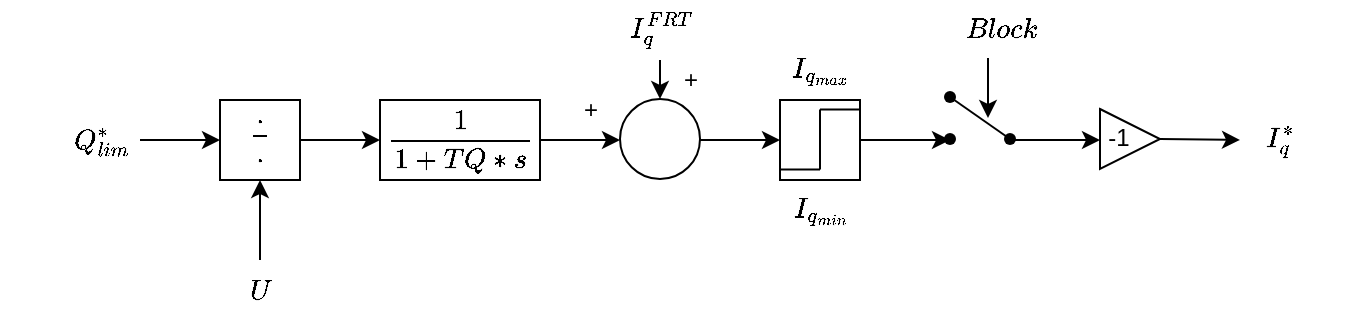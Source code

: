 <mxfile version="21.4.0" type="github">
  <diagram name="Page-1" id="TxBGnXICfYywJGPobIdO">
    <mxGraphModel dx="788" dy="450" grid="1" gridSize="10" guides="1" tooltips="1" connect="1" arrows="1" fold="1" page="1" pageScale="1" pageWidth="827" pageHeight="1169" math="1" shadow="0">
      <root>
        <mxCell id="0" />
        <mxCell id="1" parent="0" />
        <mxCell id="LyXLQViydSq0y4RTof4F-1" value="" style="whiteSpace=wrap;html=1;aspect=fixed;" vertex="1" parent="1">
          <mxGeometry x="160" y="240" width="40" height="40" as="geometry" />
        </mxCell>
        <mxCell id="LyXLQViydSq0y4RTof4F-2" value="" style="endArrow=classic;html=1;rounded=0;" edge="1" parent="1" target="LyXLQViydSq0y4RTof4F-1">
          <mxGeometry width="50" height="50" relative="1" as="geometry">
            <mxPoint x="120" y="260" as="sourcePoint" />
            <mxPoint x="280" y="290" as="targetPoint" />
          </mxGeometry>
        </mxCell>
        <mxCell id="LyXLQViydSq0y4RTof4F-4" value="" style="rounded=0;whiteSpace=wrap;html=1;" vertex="1" parent="1">
          <mxGeometry x="240" y="240" width="80" height="40" as="geometry" />
        </mxCell>
        <mxCell id="LyXLQViydSq0y4RTof4F-5" value="$$\frac{1}{1+TQ*s}$$" style="text;html=1;strokeColor=none;fillColor=none;align=center;verticalAlign=middle;whiteSpace=wrap;rounded=0;" vertex="1" parent="1">
          <mxGeometry x="250" y="245" width="60" height="30" as="geometry" />
        </mxCell>
        <mxCell id="LyXLQViydSq0y4RTof4F-6" value="" style="endArrow=classic;html=1;rounded=0;exitX=1;exitY=0.5;exitDx=0;exitDy=0;" edge="1" parent="1">
          <mxGeometry width="50" height="50" relative="1" as="geometry">
            <mxPoint x="320" y="260" as="sourcePoint" />
            <mxPoint x="360" y="260" as="targetPoint" />
          </mxGeometry>
        </mxCell>
        <mxCell id="LyXLQViydSq0y4RTof4F-7" value="" style="ellipse;whiteSpace=wrap;html=1;aspect=fixed;" vertex="1" parent="1">
          <mxGeometry x="360" y="239.5" width="40" height="40" as="geometry" />
        </mxCell>
        <mxCell id="LyXLQViydSq0y4RTof4F-8" value="" style="endArrow=classic;html=1;rounded=0;entryX=0.5;entryY=0;entryDx=0;entryDy=0;" edge="1" parent="1" target="LyXLQViydSq0y4RTof4F-7">
          <mxGeometry width="50" height="50" relative="1" as="geometry">
            <mxPoint x="380" y="220" as="sourcePoint" />
            <mxPoint x="380" y="280" as="targetPoint" />
          </mxGeometry>
        </mxCell>
        <mxCell id="LyXLQViydSq0y4RTof4F-9" value="" style="endArrow=classic;html=1;rounded=0;" edge="1" parent="1">
          <mxGeometry width="50" height="50" relative="1" as="geometry">
            <mxPoint x="400" y="260" as="sourcePoint" />
            <mxPoint x="440" y="260" as="targetPoint" />
          </mxGeometry>
        </mxCell>
        <mxCell id="LyXLQViydSq0y4RTof4F-10" value="" style="endArrow=none;html=1;rounded=0;" edge="1" parent="1">
          <mxGeometry width="50" height="50" relative="1" as="geometry">
            <mxPoint x="420" y="300" as="sourcePoint" />
            <mxPoint x="420" y="300" as="targetPoint" />
            <Array as="points">
              <mxPoint x="420" y="300" />
            </Array>
          </mxGeometry>
        </mxCell>
        <mxCell id="LyXLQViydSq0y4RTof4F-12" value="$$I_q^{FRT}$$" style="text;html=1;align=center;verticalAlign=middle;resizable=0;points=[];autosize=1;strokeColor=none;fillColor=none;" vertex="1" parent="1">
          <mxGeometry x="330" y="190" width="100" height="30" as="geometry" />
        </mxCell>
        <mxCell id="LyXLQViydSq0y4RTof4F-14" value="+" style="text;html=1;align=center;verticalAlign=middle;resizable=0;points=[];autosize=1;strokeColor=none;fillColor=none;" vertex="1" parent="1">
          <mxGeometry x="330" y="230" width="30" height="30" as="geometry" />
        </mxCell>
        <mxCell id="LyXLQViydSq0y4RTof4F-16" value="+" style="text;html=1;align=center;verticalAlign=middle;resizable=0;points=[];autosize=1;strokeColor=none;fillColor=none;" vertex="1" parent="1">
          <mxGeometry x="380" y="215" width="30" height="30" as="geometry" />
        </mxCell>
        <mxCell id="LyXLQViydSq0y4RTof4F-17" value="" style="endArrow=classic;html=1;rounded=0;" edge="1" parent="1">
          <mxGeometry width="50" height="50" relative="1" as="geometry">
            <mxPoint x="200" y="260" as="sourcePoint" />
            <mxPoint x="240" y="260" as="targetPoint" />
          </mxGeometry>
        </mxCell>
        <mxCell id="LyXLQViydSq0y4RTof4F-18" value="" style="endArrow=classic;html=1;rounded=0;" edge="1" parent="1">
          <mxGeometry width="50" height="50" relative="1" as="geometry">
            <mxPoint x="180" y="320" as="sourcePoint" />
            <mxPoint x="180" y="280" as="targetPoint" />
          </mxGeometry>
        </mxCell>
        <mxCell id="LyXLQViydSq0y4RTof4F-19" value="$$U$$" style="text;html=1;align=center;verticalAlign=middle;resizable=0;points=[];autosize=1;strokeColor=none;fillColor=none;" vertex="1" parent="1">
          <mxGeometry x="150" y="320" width="60" height="30" as="geometry" />
        </mxCell>
        <mxCell id="LyXLQViydSq0y4RTof4F-20" value="$$Q^*_{lim}$$" style="text;html=1;align=center;verticalAlign=middle;resizable=0;points=[];autosize=1;strokeColor=none;fillColor=none;" vertex="1" parent="1">
          <mxGeometry x="50" y="244.5" width="100" height="30" as="geometry" />
        </mxCell>
        <mxCell id="LyXLQViydSq0y4RTof4F-21" value="$$\frac{.}{.}$$" style="text;html=1;align=center;verticalAlign=middle;resizable=0;points=[];autosize=1;strokeColor=none;fillColor=none;" vertex="1" parent="1">
          <mxGeometry x="130" y="245" width="100" height="30" as="geometry" />
        </mxCell>
        <mxCell id="LyXLQViydSq0y4RTof4F-23" value="" style="whiteSpace=wrap;html=1;aspect=fixed;" vertex="1" parent="1">
          <mxGeometry x="440" y="240" width="40" height="40" as="geometry" />
        </mxCell>
        <mxCell id="LyXLQViydSq0y4RTof4F-24" value="" style="endArrow=none;html=1;rounded=0;" edge="1" parent="1">
          <mxGeometry width="50" height="50" relative="1" as="geometry">
            <mxPoint x="460" y="244.8" as="sourcePoint" />
            <mxPoint x="480" y="244.8" as="targetPoint" />
          </mxGeometry>
        </mxCell>
        <mxCell id="LyXLQViydSq0y4RTof4F-25" value="" style="endArrow=none;html=1;rounded=0;" edge="1" parent="1">
          <mxGeometry width="50" height="50" relative="1" as="geometry">
            <mxPoint x="460" y="274.8" as="sourcePoint" />
            <mxPoint x="460" y="244.8" as="targetPoint" />
          </mxGeometry>
        </mxCell>
        <mxCell id="LyXLQViydSq0y4RTof4F-26" value="" style="endArrow=none;html=1;rounded=0;" edge="1" parent="1">
          <mxGeometry width="50" height="50" relative="1" as="geometry">
            <mxPoint x="460" y="274.8" as="sourcePoint" />
            <mxPoint x="440" y="274.8" as="targetPoint" />
          </mxGeometry>
        </mxCell>
        <mxCell id="LyXLQViydSq0y4RTof4F-27" value="$$I_{q_{max}}$$" style="text;html=1;align=center;verticalAlign=middle;resizable=0;points=[];autosize=1;strokeColor=none;fillColor=none;" vertex="1" parent="1">
          <mxGeometry x="405" y="210" width="110" height="30" as="geometry" />
        </mxCell>
        <mxCell id="LyXLQViydSq0y4RTof4F-28" value="$$I_{q_{min}}$$" style="text;html=1;align=center;verticalAlign=middle;resizable=0;points=[];autosize=1;strokeColor=none;fillColor=none;" vertex="1" parent="1">
          <mxGeometry x="405" y="279.5" width="110" height="30" as="geometry" />
        </mxCell>
        <mxCell id="LyXLQViydSq0y4RTof4F-29" value="" style="shape=waypoint;sketch=0;fillStyle=solid;size=6;pointerEvents=1;points=[];fillColor=none;resizable=0;rotatable=0;perimeter=centerPerimeter;snapToPoint=1;" vertex="1" parent="1">
          <mxGeometry x="515" y="249.5" width="20" height="20" as="geometry" />
        </mxCell>
        <mxCell id="LyXLQViydSq0y4RTof4F-30" value="" style="shape=waypoint;sketch=0;fillStyle=solid;size=6;pointerEvents=1;points=[];fillColor=none;resizable=0;rotatable=0;perimeter=centerPerimeter;snapToPoint=1;" vertex="1" parent="1">
          <mxGeometry x="515" y="228.5" width="20" height="20" as="geometry" />
        </mxCell>
        <mxCell id="LyXLQViydSq0y4RTof4F-31" value="" style="endArrow=classic;html=1;rounded=0;" edge="1" parent="1">
          <mxGeometry width="50" height="50" relative="1" as="geometry">
            <mxPoint x="554" y="260" as="sourcePoint" />
            <mxPoint x="600" y="260" as="targetPoint" />
          </mxGeometry>
        </mxCell>
        <mxCell id="LyXLQViydSq0y4RTof4F-32" value="" style="endArrow=none;html=1;rounded=0;" edge="1" source="LyXLQViydSq0y4RTof4F-33" target="LyXLQViydSq0y4RTof4F-30" parent="1">
          <mxGeometry width="50" height="50" relative="1" as="geometry">
            <mxPoint x="545" y="260" as="sourcePoint" />
            <mxPoint x="475" y="270" as="targetPoint" />
          </mxGeometry>
        </mxCell>
        <mxCell id="LyXLQViydSq0y4RTof4F-33" value="" style="shape=waypoint;sketch=0;fillStyle=solid;size=6;pointerEvents=1;points=[];fillColor=none;resizable=0;rotatable=0;perimeter=centerPerimeter;snapToPoint=1;" vertex="1" parent="1">
          <mxGeometry x="545" y="249.5" width="20" height="20" as="geometry" />
        </mxCell>
        <mxCell id="LyXLQViydSq0y4RTof4F-34" value="" style="endArrow=classic;html=1;rounded=0;" edge="1" parent="1">
          <mxGeometry width="50" height="50" relative="1" as="geometry">
            <mxPoint x="544" y="219" as="sourcePoint" />
            <mxPoint x="544" y="249" as="targetPoint" />
          </mxGeometry>
        </mxCell>
        <mxCell id="LyXLQViydSq0y4RTof4F-35" value="$$Block$$" style="text;html=1;align=center;verticalAlign=middle;resizable=0;points=[];autosize=1;strokeColor=none;fillColor=none;" vertex="1" parent="1">
          <mxGeometry x="510" y="190" width="80" height="30" as="geometry" />
        </mxCell>
        <mxCell id="LyXLQViydSq0y4RTof4F-36" value="" style="endArrow=classic;html=1;rounded=0;" edge="1" parent="1">
          <mxGeometry width="50" height="50" relative="1" as="geometry">
            <mxPoint x="480" y="260" as="sourcePoint" />
            <mxPoint x="525" y="260" as="targetPoint" />
          </mxGeometry>
        </mxCell>
        <mxCell id="LyXLQViydSq0y4RTof4F-37" value="" style="triangle;whiteSpace=wrap;html=1;" vertex="1" parent="1">
          <mxGeometry x="600" y="244.5" width="30" height="30" as="geometry" />
        </mxCell>
        <mxCell id="LyXLQViydSq0y4RTof4F-38" value="-1" style="text;html=1;align=center;verticalAlign=middle;resizable=0;points=[];autosize=1;strokeColor=none;fillColor=none;" vertex="1" parent="1">
          <mxGeometry x="594" y="244" width="30" height="30" as="geometry" />
        </mxCell>
        <mxCell id="LyXLQViydSq0y4RTof4F-40" value="" style="endArrow=classic;html=1;rounded=0;exitX=1;exitY=0.5;exitDx=0;exitDy=0;" edge="1" parent="1" source="LyXLQViydSq0y4RTof4F-37">
          <mxGeometry width="50" height="50" relative="1" as="geometry">
            <mxPoint x="564" y="270" as="sourcePoint" />
            <mxPoint x="670" y="260" as="targetPoint" />
          </mxGeometry>
        </mxCell>
        <mxCell id="LyXLQViydSq0y4RTof4F-41" value="$$I_q^*$$" style="text;html=1;align=center;verticalAlign=middle;resizable=0;points=[];autosize=1;strokeColor=none;fillColor=none;" vertex="1" parent="1">
          <mxGeometry x="650" y="245" width="80" height="30" as="geometry" />
        </mxCell>
      </root>
    </mxGraphModel>
  </diagram>
</mxfile>
